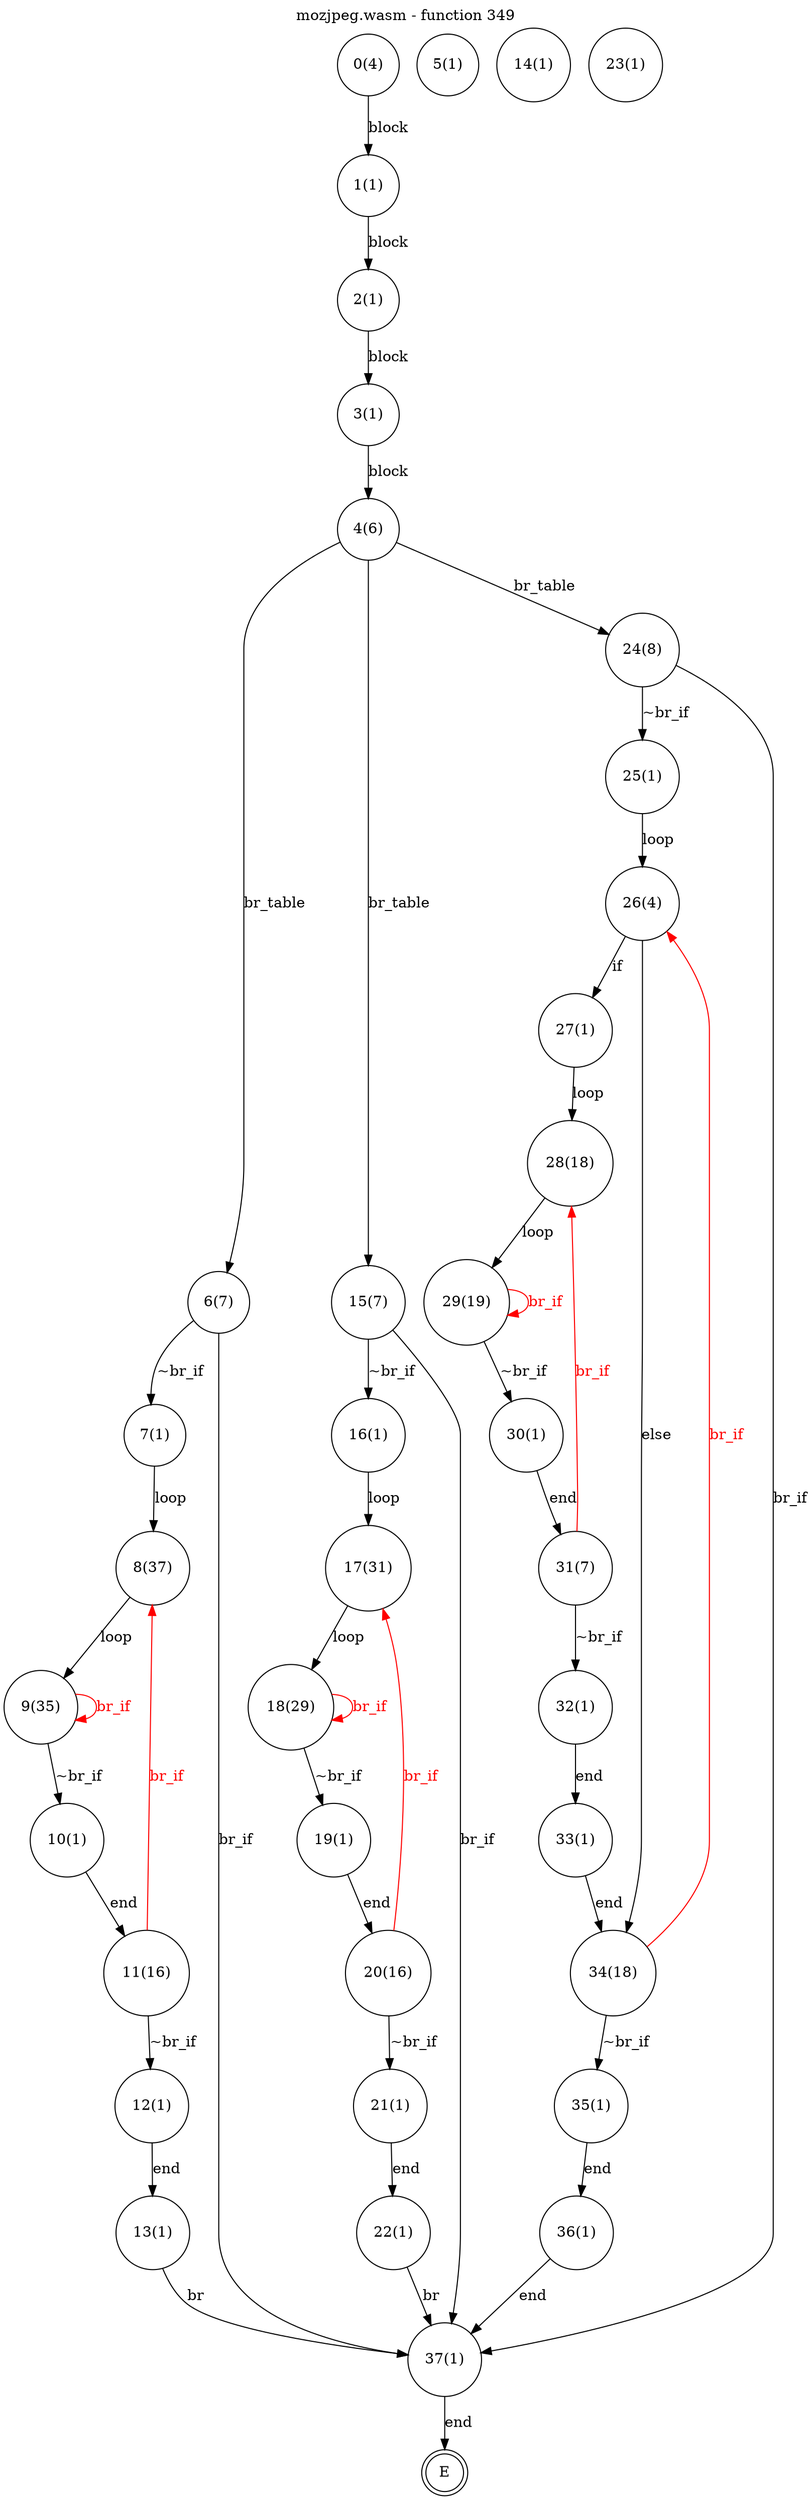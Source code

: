 digraph finite_state_machine {
    label = "mozjpeg.wasm - function 349"
    labelloc =  t
    labelfontsize = 16
    labelfontcolor = black
    labelfontname = "Helvetica"
    node [shape = doublecircle]; E ;
node [shape=circle, fontcolor=black, style="", label="0(4)"]0
node [shape=circle, fontcolor=black, style="", label="1(1)"]1
node [shape=circle, fontcolor=black, style="", label="2(1)"]2
node [shape=circle, fontcolor=black, style="", label="3(1)"]3
node [shape=circle, fontcolor=black, style="", label="4(6)"]4
node [shape=circle, fontcolor=black, style="", label="5(1)"]5
node [shape=circle, fontcolor=black, style="", label="6(7)"]6
node [shape=circle, fontcolor=black, style="", label="7(1)"]7
node [shape=circle, fontcolor=black, style="", label="8(37)"]8
node [shape=circle, fontcolor=black, style="", label="9(35)"]9
node [shape=circle, fontcolor=black, style="", label="10(1)"]10
node [shape=circle, fontcolor=black, style="", label="11(16)"]11
node [shape=circle, fontcolor=black, style="", label="12(1)"]12
node [shape=circle, fontcolor=black, style="", label="13(1)"]13
node [shape=circle, fontcolor=black, style="", label="14(1)"]14
node [shape=circle, fontcolor=black, style="", label="15(7)"]15
node [shape=circle, fontcolor=black, style="", label="16(1)"]16
node [shape=circle, fontcolor=black, style="", label="17(31)"]17
node [shape=circle, fontcolor=black, style="", label="18(29)"]18
node [shape=circle, fontcolor=black, style="", label="19(1)"]19
node [shape=circle, fontcolor=black, style="", label="20(16)"]20
node [shape=circle, fontcolor=black, style="", label="21(1)"]21
node [shape=circle, fontcolor=black, style="", label="22(1)"]22
node [shape=circle, fontcolor=black, style="", label="23(1)"]23
node [shape=circle, fontcolor=black, style="", label="24(8)"]24
node [shape=circle, fontcolor=black, style="", label="25(1)"]25
node [shape=circle, fontcolor=black, style="", label="26(4)"]26
node [shape=circle, fontcolor=black, style="", label="27(1)"]27
node [shape=circle, fontcolor=black, style="", label="28(18)"]28
node [shape=circle, fontcolor=black, style="", label="29(19)"]29
node [shape=circle, fontcolor=black, style="", label="30(1)"]30
node [shape=circle, fontcolor=black, style="", label="31(7)"]31
node [shape=circle, fontcolor=black, style="", label="32(1)"]32
node [shape=circle, fontcolor=black, style="", label="33(1)"]33
node [shape=circle, fontcolor=black, style="", label="34(18)"]34
node [shape=circle, fontcolor=black, style="", label="35(1)"]35
node [shape=circle, fontcolor=black, style="", label="36(1)"]36
node [shape=circle, fontcolor=black, style="", label="37(1)"]37
node [shape=circle, fontcolor=black, style="", label="E"]E
    0 -> 1[label="block"];
    1 -> 2[label="block"];
    2 -> 3[label="block"];
    3 -> 4[label="block"];
    4 -> 15[label="br_table"];
    4 -> 6[label="br_table"];
    4 -> 24[label="br_table"];
    6 -> 7[label="~br_if"];
    6 -> 37[label="br_if"];
    7 -> 8[label="loop"];
    8 -> 9[label="loop"];
    9 -> 10[label="~br_if"];
    9 -> 9[color="red" fontcolor="red" label="br_if"];
    10 -> 11[label="end"];
    11 -> 12[label="~br_if"];
    11 -> 8[color="red" fontcolor="red" label="br_if"];
    12 -> 13[label="end"];
    13 -> 37[label="br"];
    15 -> 16[label="~br_if"];
    15 -> 37[label="br_if"];
    16 -> 17[label="loop"];
    17 -> 18[label="loop"];
    18 -> 19[label="~br_if"];
    18 -> 18[color="red" fontcolor="red" label="br_if"];
    19 -> 20[label="end"];
    20 -> 21[label="~br_if"];
    20 -> 17[color="red" fontcolor="red" label="br_if"];
    21 -> 22[label="end"];
    22 -> 37[label="br"];
    24 -> 25[label="~br_if"];
    24 -> 37[label="br_if"];
    25 -> 26[label="loop"];
    26 -> 27[label="if"];
    26 -> 34[label="else"];
    27 -> 28[label="loop"];
    28 -> 29[label="loop"];
    29 -> 30[label="~br_if"];
    29 -> 29[color="red" fontcolor="red" label="br_if"];
    30 -> 31[label="end"];
    31 -> 32[label="~br_if"];
    31 -> 28[color="red" fontcolor="red" label="br_if"];
    32 -> 33[label="end"];
    33 -> 34[label="end"];
    34 -> 35[label="~br_if"];
    34 -> 26[color="red" fontcolor="red" label="br_if"];
    35 -> 36[label="end"];
    36 -> 37[label="end"];
    37 -> E[label="end"];
}
